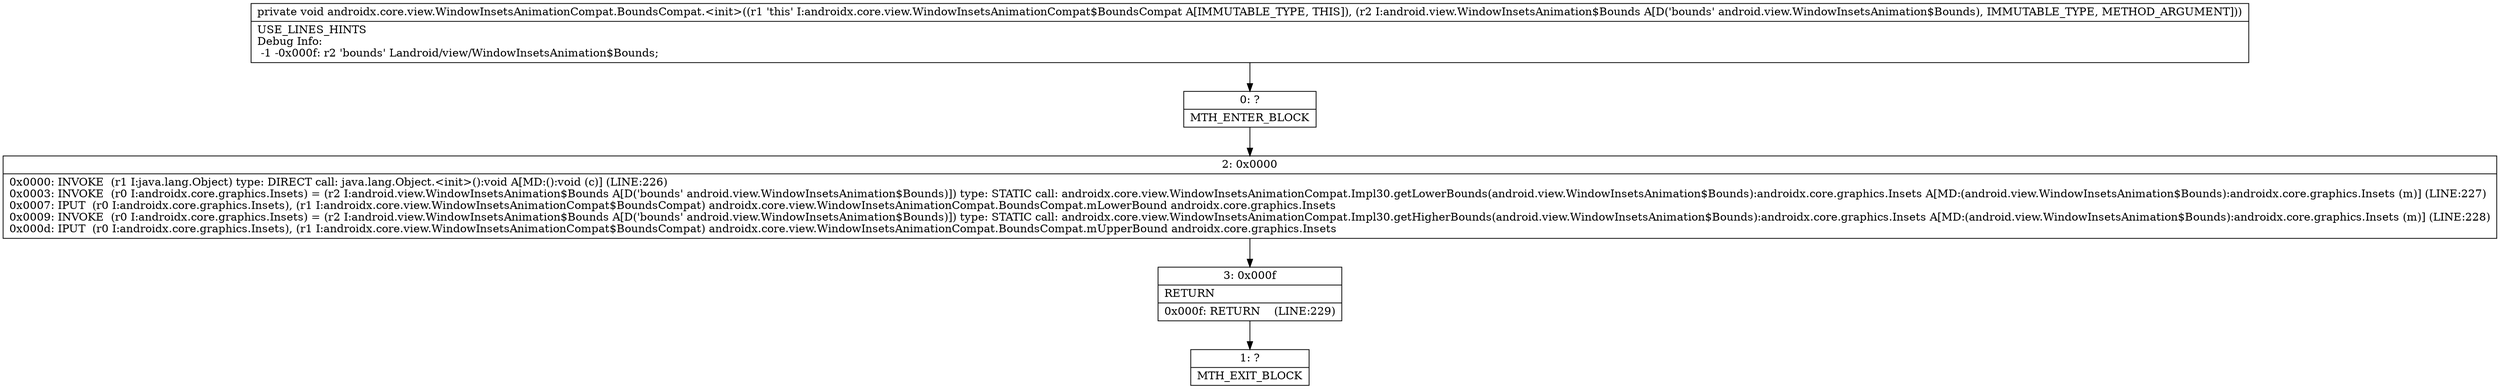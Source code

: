 digraph "CFG forandroidx.core.view.WindowInsetsAnimationCompat.BoundsCompat.\<init\>(Landroid\/view\/WindowInsetsAnimation$Bounds;)V" {
Node_0 [shape=record,label="{0\:\ ?|MTH_ENTER_BLOCK\l}"];
Node_2 [shape=record,label="{2\:\ 0x0000|0x0000: INVOKE  (r1 I:java.lang.Object) type: DIRECT call: java.lang.Object.\<init\>():void A[MD:():void (c)] (LINE:226)\l0x0003: INVOKE  (r0 I:androidx.core.graphics.Insets) = (r2 I:android.view.WindowInsetsAnimation$Bounds A[D('bounds' android.view.WindowInsetsAnimation$Bounds)]) type: STATIC call: androidx.core.view.WindowInsetsAnimationCompat.Impl30.getLowerBounds(android.view.WindowInsetsAnimation$Bounds):androidx.core.graphics.Insets A[MD:(android.view.WindowInsetsAnimation$Bounds):androidx.core.graphics.Insets (m)] (LINE:227)\l0x0007: IPUT  (r0 I:androidx.core.graphics.Insets), (r1 I:androidx.core.view.WindowInsetsAnimationCompat$BoundsCompat) androidx.core.view.WindowInsetsAnimationCompat.BoundsCompat.mLowerBound androidx.core.graphics.Insets \l0x0009: INVOKE  (r0 I:androidx.core.graphics.Insets) = (r2 I:android.view.WindowInsetsAnimation$Bounds A[D('bounds' android.view.WindowInsetsAnimation$Bounds)]) type: STATIC call: androidx.core.view.WindowInsetsAnimationCompat.Impl30.getHigherBounds(android.view.WindowInsetsAnimation$Bounds):androidx.core.graphics.Insets A[MD:(android.view.WindowInsetsAnimation$Bounds):androidx.core.graphics.Insets (m)] (LINE:228)\l0x000d: IPUT  (r0 I:androidx.core.graphics.Insets), (r1 I:androidx.core.view.WindowInsetsAnimationCompat$BoundsCompat) androidx.core.view.WindowInsetsAnimationCompat.BoundsCompat.mUpperBound androidx.core.graphics.Insets \l}"];
Node_3 [shape=record,label="{3\:\ 0x000f|RETURN\l|0x000f: RETURN    (LINE:229)\l}"];
Node_1 [shape=record,label="{1\:\ ?|MTH_EXIT_BLOCK\l}"];
MethodNode[shape=record,label="{private void androidx.core.view.WindowInsetsAnimationCompat.BoundsCompat.\<init\>((r1 'this' I:androidx.core.view.WindowInsetsAnimationCompat$BoundsCompat A[IMMUTABLE_TYPE, THIS]), (r2 I:android.view.WindowInsetsAnimation$Bounds A[D('bounds' android.view.WindowInsetsAnimation$Bounds), IMMUTABLE_TYPE, METHOD_ARGUMENT]))  | USE_LINES_HINTS\lDebug Info:\l  \-1 \-0x000f: r2 'bounds' Landroid\/view\/WindowInsetsAnimation$Bounds;\l}"];
MethodNode -> Node_0;Node_0 -> Node_2;
Node_2 -> Node_3;
Node_3 -> Node_1;
}

